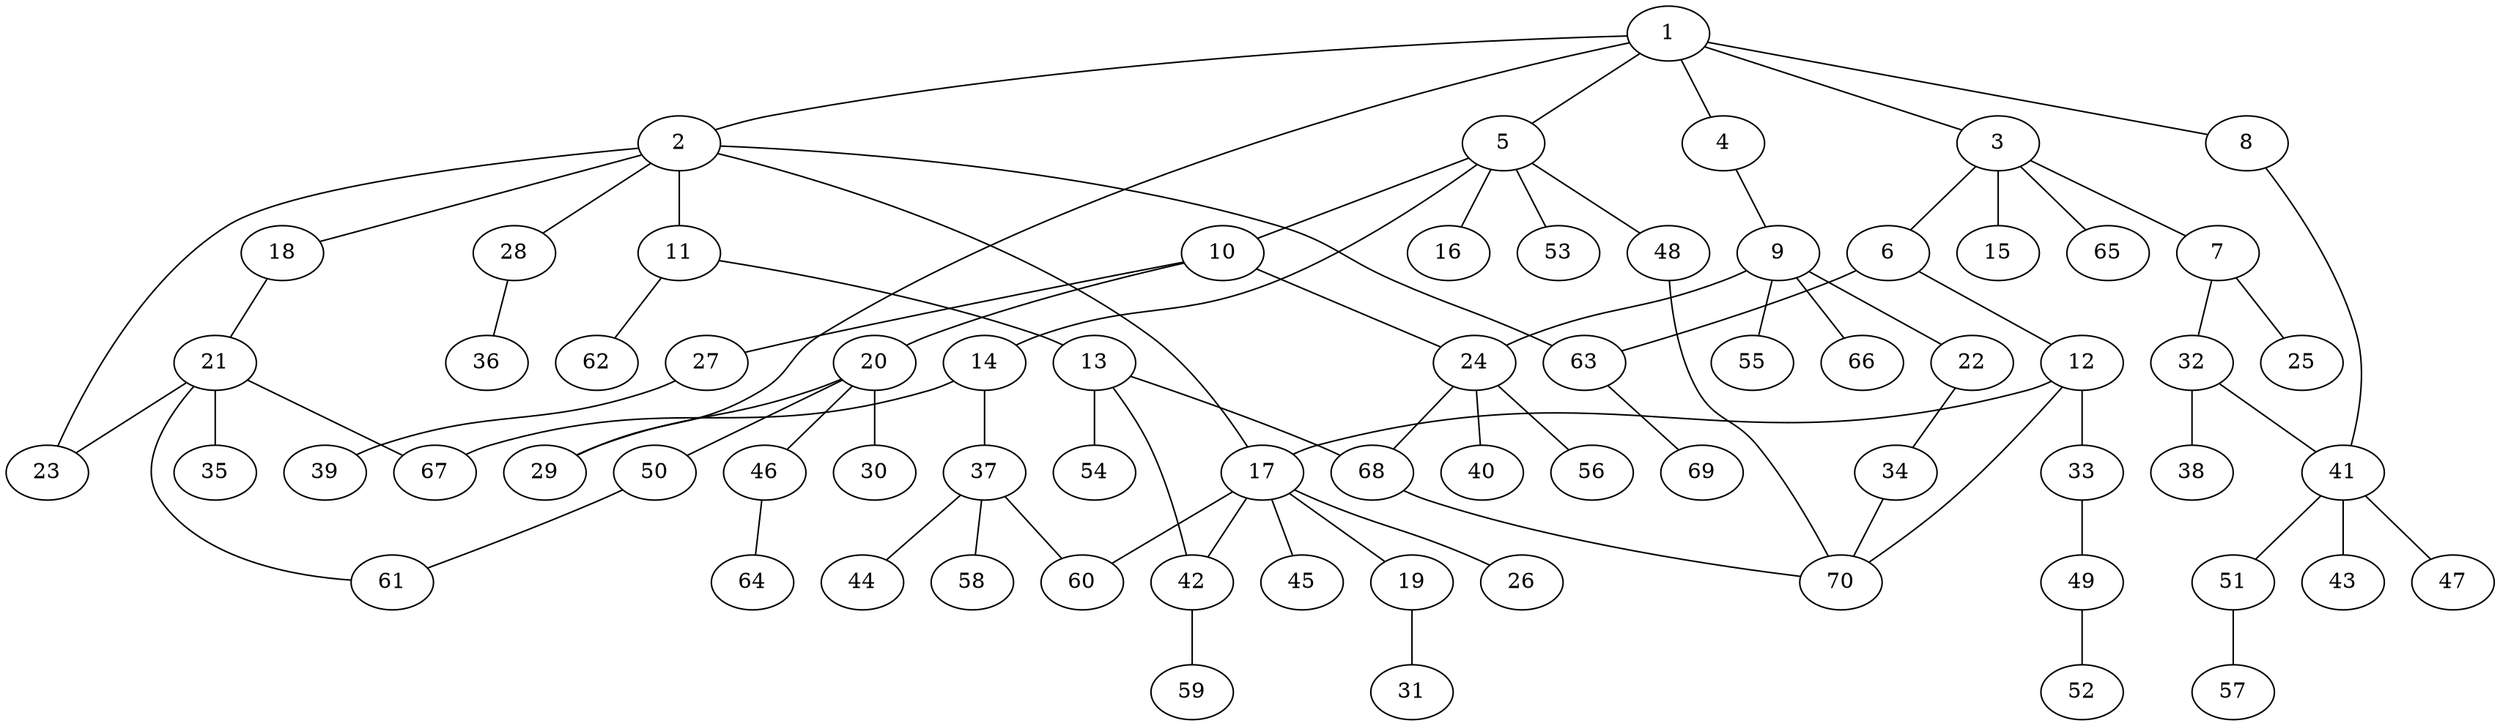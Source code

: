 graph graphname {1--2
1--3
1--4
1--5
1--8
1--29
2--11
2--17
2--18
2--23
2--28
2--63
3--6
3--7
3--15
3--65
4--9
5--10
5--14
5--16
5--48
5--53
6--12
6--63
7--25
7--32
8--41
9--22
9--24
9--55
9--66
10--20
10--24
10--27
11--13
11--62
12--17
12--33
12--70
13--42
13--54
13--68
14--37
14--67
17--19
17--26
17--42
17--45
17--60
18--21
19--31
20--29
20--30
20--46
20--50
21--23
21--35
21--61
21--67
22--34
24--40
24--56
24--68
27--39
28--36
32--38
32--41
33--49
34--70
37--44
37--58
37--60
41--43
41--47
41--51
42--59
46--64
48--70
49--52
50--61
51--57
63--69
68--70
}